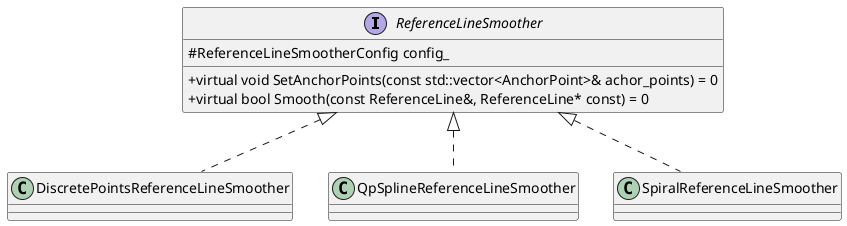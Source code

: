 @startuml

skinparam classAttributeIconSize 0

interface ReferenceLineSmoother {
    + virtual void SetAnchorPoints(const std::vector<AnchorPoint>& achor_points) = 0
    + virtual bool Smooth(const ReferenceLine&, ReferenceLine* const) = 0
    # ReferenceLineSmootherConfig config_
}

class DiscretePointsReferenceLineSmoother
class QpSplineReferenceLineSmoother
class SpiralReferenceLineSmoother

ReferenceLineSmoother <|.. DiscretePointsReferenceLineSmoother
ReferenceLineSmoother <|.. QpSplineReferenceLineSmoother
ReferenceLineSmoother <|.. SpiralReferenceLineSmoother

@enduml
